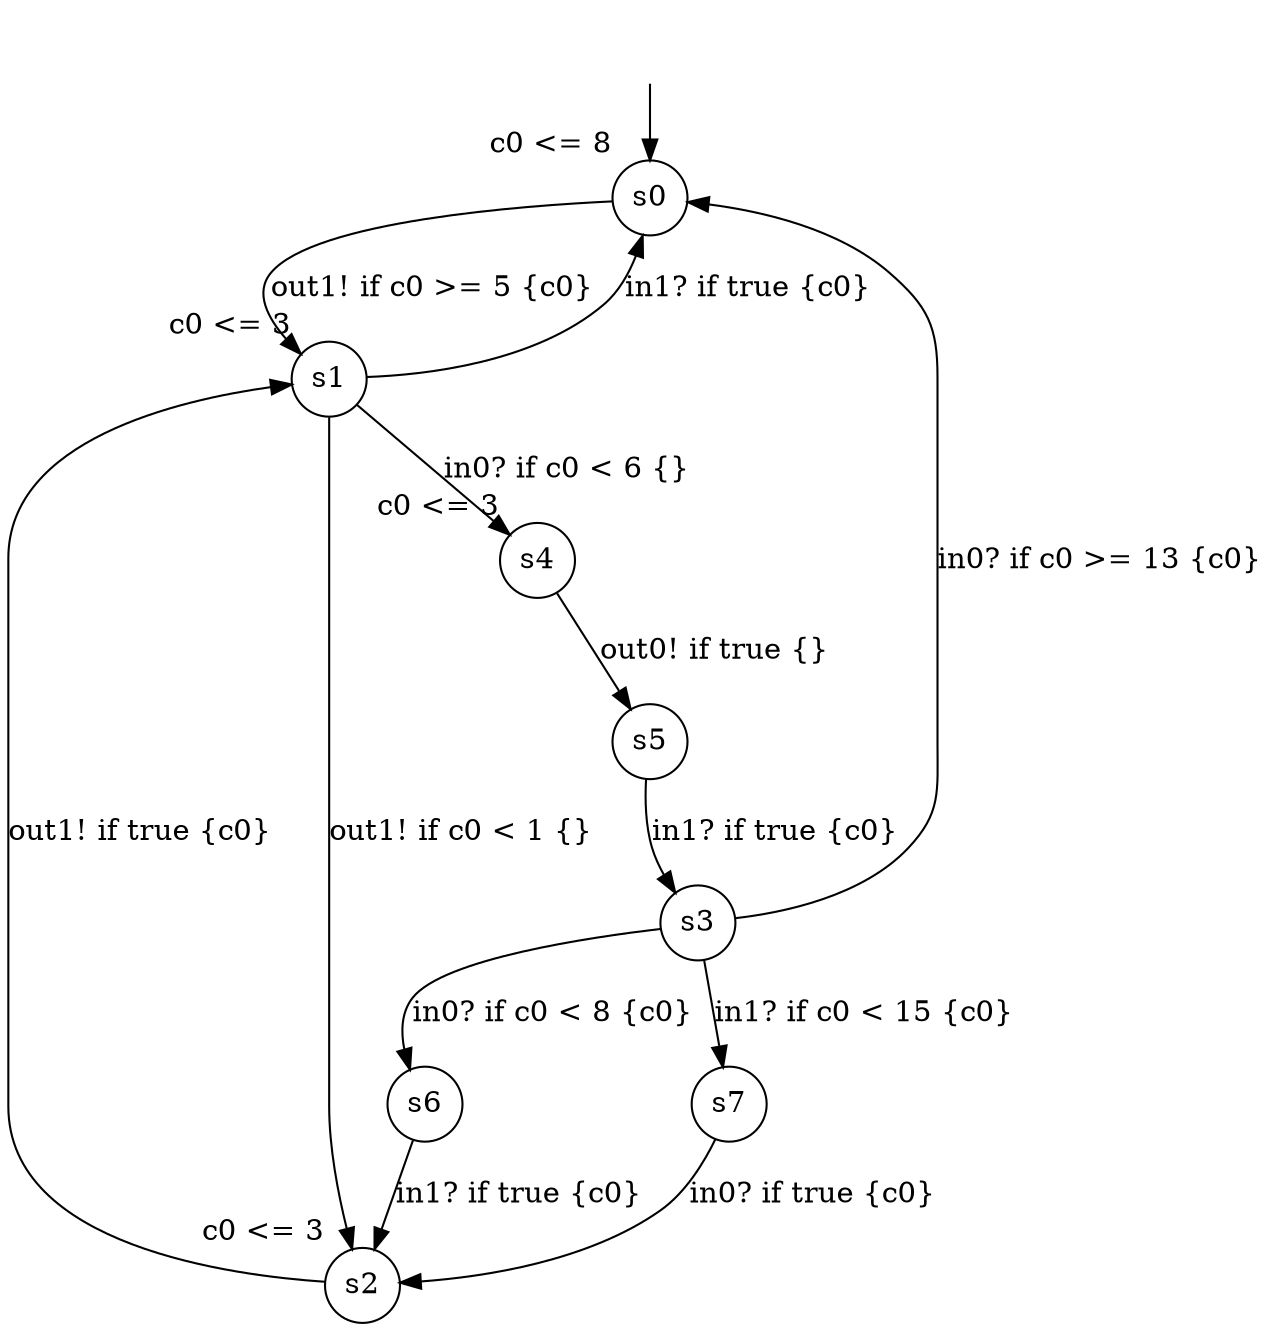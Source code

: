 digraph g {
__start0 [label="" shape="none"];
s0 [shape="circle" margin=0 label="s0", xlabel="c0 <= 8"];
s1 [shape="circle" margin=0 label="s1", xlabel="c0 <= 3"];
s2 [shape="circle" margin=0 label="s2", xlabel="c0 <= 3"];
s3 [shape="circle" margin=0 label="s3"];
s4 [shape="circle" margin=0 label="s4", xlabel="c0 <= 3"];
s5 [shape="circle" margin=0 label="s5"];
s6 [shape="circle" margin=0 label="s6"];
s7 [shape="circle" margin=0 label="s7"];
s0 -> s1 [label="out1! if c0 >= 5 {c0} "];
s1 -> s0 [label="in1? if true {c0} "];
s1 -> s2 [label="out1! if c0 < 1 {} "];
s1 -> s4 [label="in0? if c0 < 6 {} "];
s2 -> s1 [label="out1! if true {c0} "];
s3 -> s0 [label="in0? if c0 >= 13 {c0} "];
s3 -> s6 [label="in0? if c0 < 8 {c0} "];
s3 -> s7 [label="in1? if c0 < 15 {c0} "];
s4 -> s5 [label="out0! if true {} "];
s5 -> s3 [label="in1? if true {c0} "];
s6 -> s2 [label="in1? if true {c0} "];
s7 -> s2 [label="in0? if true {c0} "];
__start0 -> s0;
}
